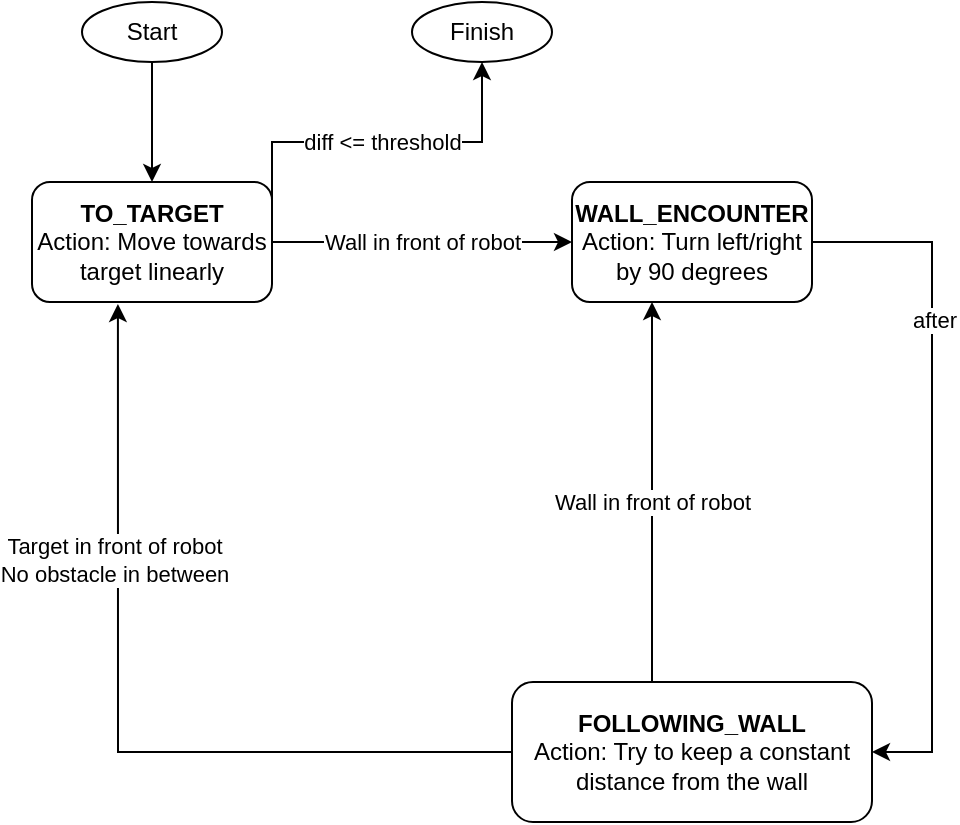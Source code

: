 <mxfile version="13.0.6" type="github">
  <diagram id="NEbJ2NGwbRafk85F4stU" name="Page-1">
    <mxGraphModel dx="1102" dy="589" grid="1" gridSize="10" guides="1" tooltips="1" connect="1" arrows="1" fold="1" page="1" pageScale="1" pageWidth="827" pageHeight="1169" math="0" shadow="0">
      <root>
        <mxCell id="0" />
        <mxCell id="1" parent="0" />
        <mxCell id="AojNVQgWJRW5mqSgwb5U-4" value="Wall in front of robot" style="edgeStyle=orthogonalEdgeStyle;rounded=0;orthogonalLoop=1;jettySize=auto;html=1;" parent="1" source="AojNVQgWJRW5mqSgwb5U-1" target="AojNVQgWJRW5mqSgwb5U-2" edge="1">
          <mxGeometry relative="1" as="geometry" />
        </mxCell>
        <mxCell id="NtvhAMwcKeiw8rwPrRuv-6" value="&lt;div&gt;diff &amp;lt;= threshold&lt;br&gt;&lt;/div&gt;" style="edgeStyle=orthogonalEdgeStyle;rounded=0;orthogonalLoop=1;jettySize=auto;html=1;exitX=1;exitY=0.25;exitDx=0;exitDy=0;entryX=0.5;entryY=1;entryDx=0;entryDy=0;" edge="1" parent="1" source="AojNVQgWJRW5mqSgwb5U-1" target="NtvhAMwcKeiw8rwPrRuv-5">
          <mxGeometry relative="1" as="geometry">
            <Array as="points">
              <mxPoint x="180" y="90" />
              <mxPoint x="285" y="90" />
            </Array>
          </mxGeometry>
        </mxCell>
        <mxCell id="AojNVQgWJRW5mqSgwb5U-1" value="&lt;div&gt;&lt;b&gt;TO_TARGET&lt;/b&gt;&lt;/div&gt;&lt;div&gt;Action: Move towards target linearly&lt;br&gt;&lt;/div&gt;" style="rounded=1;whiteSpace=wrap;html=1;" parent="1" vertex="1">
          <mxGeometry x="60" y="110" width="120" height="60" as="geometry" />
        </mxCell>
        <mxCell id="AojNVQgWJRW5mqSgwb5U-5" style="edgeStyle=orthogonalEdgeStyle;rounded=0;orthogonalLoop=1;jettySize=auto;html=1;entryX=1;entryY=0.5;entryDx=0;entryDy=0;" parent="1" source="AojNVQgWJRW5mqSgwb5U-2" target="AojNVQgWJRW5mqSgwb5U-3" edge="1">
          <mxGeometry relative="1" as="geometry">
            <Array as="points">
              <mxPoint x="510" y="140" />
              <mxPoint x="510" y="395" />
            </Array>
          </mxGeometry>
        </mxCell>
        <mxCell id="AojNVQgWJRW5mqSgwb5U-7" value="after" style="edgeLabel;html=1;align=center;verticalAlign=middle;resizable=0;points=[];" parent="AojNVQgWJRW5mqSgwb5U-5" vertex="1" connectable="0">
          <mxGeometry x="-0.429" y="1" relative="1" as="geometry">
            <mxPoint as="offset" />
          </mxGeometry>
        </mxCell>
        <mxCell id="AojNVQgWJRW5mqSgwb5U-2" value="&lt;div&gt;&lt;b&gt;WALL_ENCOUNTER&lt;/b&gt;&lt;/div&gt;&lt;div&gt;Action: Turn left/right by 90 degrees&lt;br&gt;&lt;/div&gt;" style="rounded=1;whiteSpace=wrap;html=1;" parent="1" vertex="1">
          <mxGeometry x="330" y="110" width="120" height="60" as="geometry" />
        </mxCell>
        <mxCell id="AojNVQgWJRW5mqSgwb5U-6" value="Wall in front of robot" style="edgeStyle=orthogonalEdgeStyle;rounded=0;orthogonalLoop=1;jettySize=auto;html=1;" parent="1" source="AojNVQgWJRW5mqSgwb5U-3" edge="1">
          <mxGeometry x="-0.048" relative="1" as="geometry">
            <mxPoint x="370" y="170" as="targetPoint" />
            <Array as="points">
              <mxPoint x="370" y="170" />
            </Array>
            <mxPoint as="offset" />
          </mxGeometry>
        </mxCell>
        <mxCell id="AojNVQgWJRW5mqSgwb5U-8" style="edgeStyle=orthogonalEdgeStyle;rounded=0;orthogonalLoop=1;jettySize=auto;html=1;entryX=0.358;entryY=1.017;entryDx=0;entryDy=0;entryPerimeter=0;" parent="1" source="AojNVQgWJRW5mqSgwb5U-3" target="AojNVQgWJRW5mqSgwb5U-1" edge="1">
          <mxGeometry relative="1" as="geometry" />
        </mxCell>
        <mxCell id="AojNVQgWJRW5mqSgwb5U-9" value="&lt;div&gt;Target in front of robot&lt;/div&gt;&lt;div&gt;No obstacle in between&lt;br&gt;&lt;/div&gt;" style="edgeLabel;html=1;align=center;verticalAlign=middle;resizable=0;points=[];" parent="AojNVQgWJRW5mqSgwb5U-8" vertex="1" connectable="0">
          <mxGeometry x="0.666" y="2" relative="1" as="geometry">
            <mxPoint y="57" as="offset" />
          </mxGeometry>
        </mxCell>
        <mxCell id="AojNVQgWJRW5mqSgwb5U-3" value="&lt;div&gt;&lt;b&gt;FOLLOWING_WALL&lt;/b&gt;&lt;/div&gt;&lt;div&gt;Action: Try to keep a constant distance from the wall&lt;br&gt;&lt;/div&gt;" style="rounded=1;whiteSpace=wrap;html=1;" parent="1" vertex="1">
          <mxGeometry x="300" y="360" width="180" height="70" as="geometry" />
        </mxCell>
        <mxCell id="NtvhAMwcKeiw8rwPrRuv-4" style="edgeStyle=orthogonalEdgeStyle;rounded=0;orthogonalLoop=1;jettySize=auto;html=1;entryX=0.5;entryY=0;entryDx=0;entryDy=0;" edge="1" parent="1" source="NtvhAMwcKeiw8rwPrRuv-3" target="AojNVQgWJRW5mqSgwb5U-1">
          <mxGeometry relative="1" as="geometry" />
        </mxCell>
        <mxCell id="NtvhAMwcKeiw8rwPrRuv-3" value="Start" style="ellipse;whiteSpace=wrap;html=1;" vertex="1" parent="1">
          <mxGeometry x="85" y="20" width="70" height="30" as="geometry" />
        </mxCell>
        <mxCell id="NtvhAMwcKeiw8rwPrRuv-5" value="Finish" style="ellipse;whiteSpace=wrap;html=1;" vertex="1" parent="1">
          <mxGeometry x="250" y="20" width="70" height="30" as="geometry" />
        </mxCell>
      </root>
    </mxGraphModel>
  </diagram>
</mxfile>
